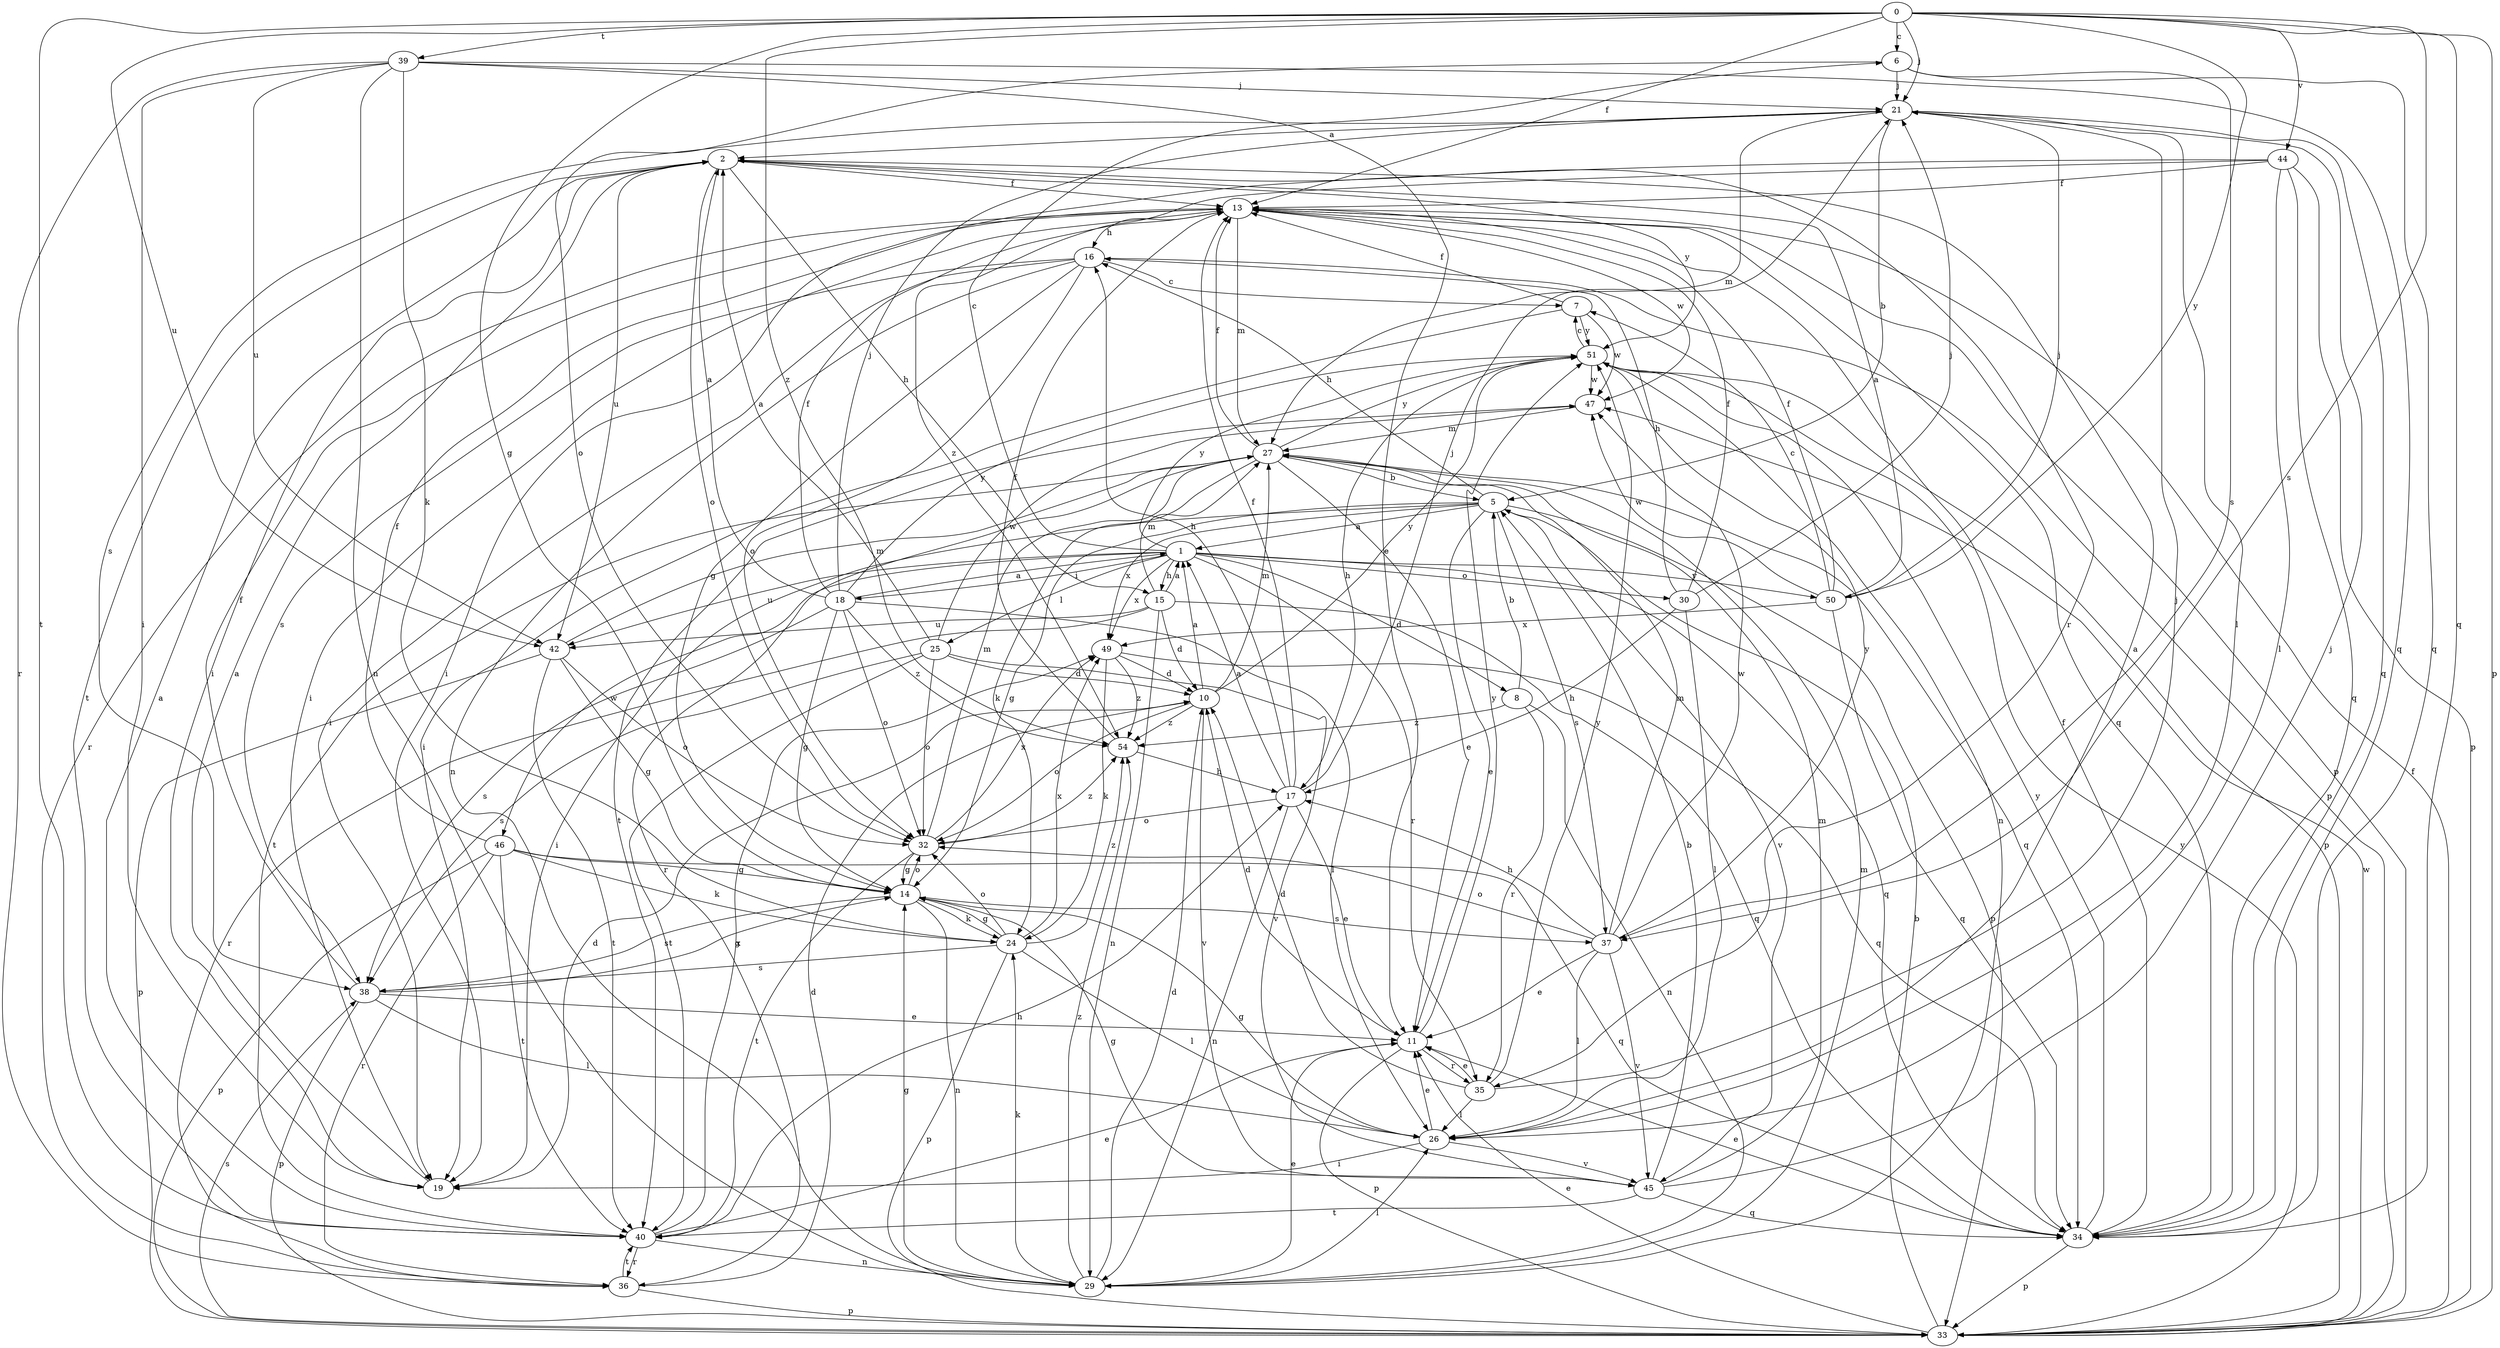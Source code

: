 strict digraph  {
0;
1;
2;
5;
6;
7;
8;
10;
11;
13;
14;
15;
16;
17;
18;
19;
21;
24;
25;
26;
27;
29;
30;
32;
33;
34;
35;
36;
37;
38;
39;
40;
42;
44;
45;
46;
47;
49;
50;
51;
54;
0 -> 6  [label=c];
0 -> 13  [label=f];
0 -> 14  [label=g];
0 -> 21  [label=j];
0 -> 33  [label=p];
0 -> 34  [label=q];
0 -> 37  [label=s];
0 -> 39  [label=t];
0 -> 40  [label=t];
0 -> 42  [label=u];
0 -> 44  [label=v];
0 -> 50  [label=y];
0 -> 54  [label=z];
1 -> 6  [label=c];
1 -> 8  [label=d];
1 -> 15  [label=h];
1 -> 18  [label=i];
1 -> 25  [label=l];
1 -> 30  [label=o];
1 -> 34  [label=q];
1 -> 35  [label=r];
1 -> 42  [label=u];
1 -> 46  [label=w];
1 -> 49  [label=x];
1 -> 50  [label=y];
1 -> 51  [label=y];
2 -> 13  [label=f];
2 -> 15  [label=h];
2 -> 19  [label=i];
2 -> 32  [label=o];
2 -> 35  [label=r];
2 -> 40  [label=t];
2 -> 42  [label=u];
2 -> 51  [label=y];
5 -> 1  [label=a];
5 -> 11  [label=e];
5 -> 14  [label=g];
5 -> 16  [label=h];
5 -> 19  [label=i];
5 -> 33  [label=p];
5 -> 37  [label=s];
5 -> 45  [label=v];
5 -> 49  [label=x];
6 -> 21  [label=j];
6 -> 32  [label=o];
6 -> 34  [label=q];
6 -> 37  [label=s];
7 -> 13  [label=f];
7 -> 19  [label=i];
7 -> 47  [label=w];
7 -> 51  [label=y];
8 -> 5  [label=b];
8 -> 29  [label=n];
8 -> 35  [label=r];
8 -> 54  [label=z];
10 -> 1  [label=a];
10 -> 27  [label=m];
10 -> 32  [label=o];
10 -> 45  [label=v];
10 -> 51  [label=y];
10 -> 54  [label=z];
11 -> 10  [label=d];
11 -> 33  [label=p];
11 -> 35  [label=r];
11 -> 51  [label=y];
13 -> 16  [label=h];
13 -> 19  [label=i];
13 -> 27  [label=m];
13 -> 33  [label=p];
13 -> 34  [label=q];
13 -> 36  [label=r];
13 -> 47  [label=w];
14 -> 24  [label=k];
14 -> 29  [label=n];
14 -> 32  [label=o];
14 -> 37  [label=s];
14 -> 38  [label=s];
15 -> 1  [label=a];
15 -> 10  [label=d];
15 -> 27  [label=m];
15 -> 29  [label=n];
15 -> 34  [label=q];
15 -> 36  [label=r];
15 -> 42  [label=u];
16 -> 7  [label=c];
16 -> 14  [label=g];
16 -> 19  [label=i];
16 -> 29  [label=n];
16 -> 32  [label=o];
16 -> 33  [label=p];
16 -> 38  [label=s];
17 -> 1  [label=a];
17 -> 11  [label=e];
17 -> 13  [label=f];
17 -> 16  [label=h];
17 -> 21  [label=j];
17 -> 29  [label=n];
17 -> 32  [label=o];
18 -> 1  [label=a];
18 -> 2  [label=a];
18 -> 13  [label=f];
18 -> 14  [label=g];
18 -> 21  [label=j];
18 -> 26  [label=l];
18 -> 32  [label=o];
18 -> 38  [label=s];
18 -> 51  [label=y];
18 -> 54  [label=z];
19 -> 2  [label=a];
19 -> 10  [label=d];
21 -> 2  [label=a];
21 -> 5  [label=b];
21 -> 26  [label=l];
21 -> 27  [label=m];
21 -> 34  [label=q];
21 -> 38  [label=s];
24 -> 14  [label=g];
24 -> 26  [label=l];
24 -> 32  [label=o];
24 -> 33  [label=p];
24 -> 38  [label=s];
24 -> 49  [label=x];
24 -> 54  [label=z];
25 -> 2  [label=a];
25 -> 10  [label=d];
25 -> 32  [label=o];
25 -> 38  [label=s];
25 -> 40  [label=t];
25 -> 45  [label=v];
25 -> 47  [label=w];
26 -> 2  [label=a];
26 -> 11  [label=e];
26 -> 14  [label=g];
26 -> 19  [label=i];
26 -> 45  [label=v];
27 -> 5  [label=b];
27 -> 11  [label=e];
27 -> 13  [label=f];
27 -> 24  [label=k];
27 -> 34  [label=q];
27 -> 36  [label=r];
27 -> 40  [label=t];
27 -> 51  [label=y];
29 -> 10  [label=d];
29 -> 11  [label=e];
29 -> 14  [label=g];
29 -> 24  [label=k];
29 -> 26  [label=l];
29 -> 27  [label=m];
29 -> 54  [label=z];
30 -> 13  [label=f];
30 -> 16  [label=h];
30 -> 17  [label=h];
30 -> 21  [label=j];
30 -> 26  [label=l];
32 -> 14  [label=g];
32 -> 27  [label=m];
32 -> 40  [label=t];
32 -> 49  [label=x];
32 -> 54  [label=z];
33 -> 5  [label=b];
33 -> 11  [label=e];
33 -> 13  [label=f];
33 -> 38  [label=s];
33 -> 47  [label=w];
33 -> 51  [label=y];
34 -> 11  [label=e];
34 -> 13  [label=f];
34 -> 33  [label=p];
34 -> 51  [label=y];
35 -> 10  [label=d];
35 -> 11  [label=e];
35 -> 21  [label=j];
35 -> 26  [label=l];
35 -> 51  [label=y];
36 -> 10  [label=d];
36 -> 33  [label=p];
36 -> 40  [label=t];
37 -> 11  [label=e];
37 -> 17  [label=h];
37 -> 26  [label=l];
37 -> 27  [label=m];
37 -> 32  [label=o];
37 -> 45  [label=v];
37 -> 47  [label=w];
37 -> 51  [label=y];
38 -> 11  [label=e];
38 -> 13  [label=f];
38 -> 14  [label=g];
38 -> 26  [label=l];
38 -> 33  [label=p];
39 -> 11  [label=e];
39 -> 19  [label=i];
39 -> 21  [label=j];
39 -> 24  [label=k];
39 -> 29  [label=n];
39 -> 34  [label=q];
39 -> 36  [label=r];
39 -> 42  [label=u];
40 -> 2  [label=a];
40 -> 11  [label=e];
40 -> 17  [label=h];
40 -> 29  [label=n];
40 -> 36  [label=r];
40 -> 49  [label=x];
42 -> 14  [label=g];
42 -> 27  [label=m];
42 -> 32  [label=o];
42 -> 33  [label=p];
42 -> 40  [label=t];
44 -> 13  [label=f];
44 -> 19  [label=i];
44 -> 26  [label=l];
44 -> 33  [label=p];
44 -> 34  [label=q];
44 -> 54  [label=z];
45 -> 5  [label=b];
45 -> 14  [label=g];
45 -> 21  [label=j];
45 -> 27  [label=m];
45 -> 34  [label=q];
45 -> 40  [label=t];
46 -> 13  [label=f];
46 -> 14  [label=g];
46 -> 24  [label=k];
46 -> 33  [label=p];
46 -> 34  [label=q];
46 -> 36  [label=r];
46 -> 40  [label=t];
47 -> 27  [label=m];
47 -> 40  [label=t];
49 -> 10  [label=d];
49 -> 24  [label=k];
49 -> 34  [label=q];
49 -> 54  [label=z];
50 -> 2  [label=a];
50 -> 7  [label=c];
50 -> 13  [label=f];
50 -> 21  [label=j];
50 -> 34  [label=q];
50 -> 47  [label=w];
50 -> 49  [label=x];
51 -> 7  [label=c];
51 -> 17  [label=h];
51 -> 29  [label=n];
51 -> 33  [label=p];
51 -> 47  [label=w];
54 -> 13  [label=f];
54 -> 17  [label=h];
}
